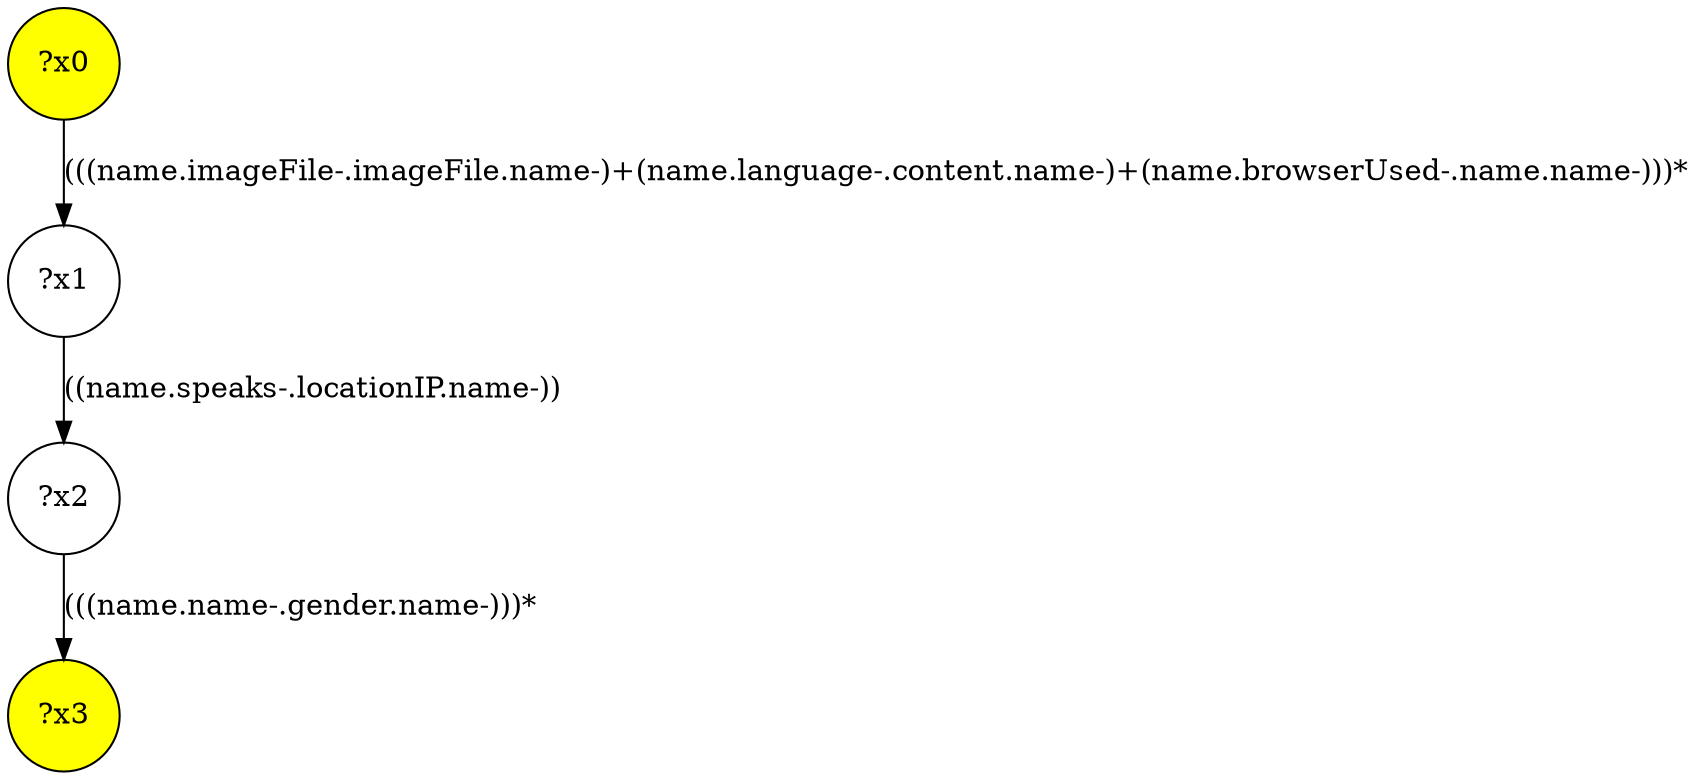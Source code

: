 digraph g {
	x0 [fillcolor="yellow", style="filled," shape=circle, label="?x0"];
	x3 [fillcolor="yellow", style="filled," shape=circle, label="?x3"];
	x1 [shape=circle, label="?x1"];
	x0 -> x1 [label="(((name.imageFile-.imageFile.name-)+(name.language-.content.name-)+(name.browserUsed-.name.name-)))*"];
	x2 [shape=circle, label="?x2"];
	x1 -> x2 [label="((name.speaks-.locationIP.name-))"];
	x2 -> x3 [label="(((name.name-.gender.name-)))*"];
}

